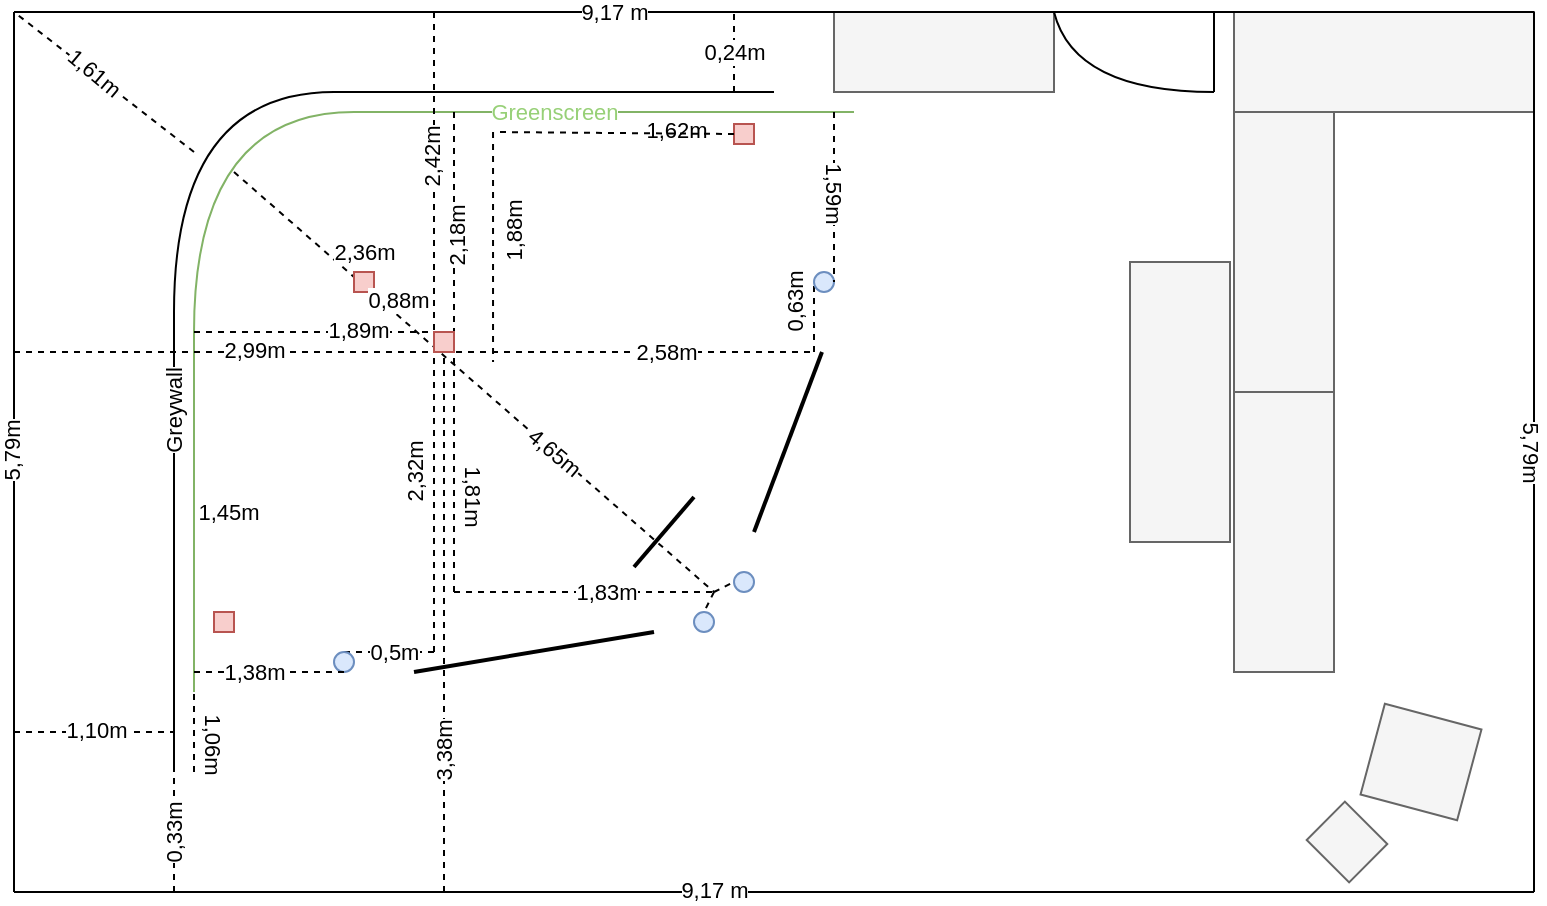 <mxfile version="20.8.13" type="device"><diagram name="Seite-1" id="-thWFV09xNXwZ7yv17yE"><mxGraphModel dx="540" dy="388" grid="1" gridSize="10" guides="1" tooltips="1" connect="1" arrows="1" fold="1" page="1" pageScale="1" pageWidth="827" pageHeight="1169" math="0" shadow="0"><root><mxCell id="0"/><mxCell id="1" parent="0"/><mxCell id="OZpRF37LHtNzmuoHcd_0-3" value="" style="endArrow=none;html=1;rounded=0;" parent="1" edge="1"><mxGeometry width="50" height="50" relative="1" as="geometry"><mxPoint x="40" y="480" as="sourcePoint"/><mxPoint x="40" y="40" as="targetPoint"/></mxGeometry></mxCell><mxCell id="OZpRF37LHtNzmuoHcd_0-6" value="5,79m" style="edgeLabel;html=1;align=center;verticalAlign=middle;resizable=0;points=[];rotation=-90;" parent="OZpRF37LHtNzmuoHcd_0-3" vertex="1" connectable="0"><mxGeometry x="0.338" y="1" relative="1" as="geometry"><mxPoint y="74" as="offset"/></mxGeometry></mxCell><mxCell id="OZpRF37LHtNzmuoHcd_0-4" value="" style="endArrow=none;html=1;rounded=0;" parent="1" edge="1"><mxGeometry width="50" height="50" relative="1" as="geometry"><mxPoint x="40" y="480" as="sourcePoint"/><mxPoint x="800" y="480" as="targetPoint"/></mxGeometry></mxCell><mxCell id="OZpRF37LHtNzmuoHcd_0-5" value="9,17 m" style="edgeLabel;html=1;align=center;verticalAlign=middle;resizable=0;points=[];" parent="OZpRF37LHtNzmuoHcd_0-4" vertex="1" connectable="0"><mxGeometry x="0.039" y="1" relative="1" as="geometry"><mxPoint x="-45" as="offset"/></mxGeometry></mxCell><mxCell id="OZpRF37LHtNzmuoHcd_0-9" value="" style="endArrow=none;html=1;rounded=0;" parent="1" edge="1"><mxGeometry width="50" height="50" relative="1" as="geometry"><mxPoint x="120" y="420" as="sourcePoint"/><mxPoint x="120" y="190" as="targetPoint"/></mxGeometry></mxCell><mxCell id="OZpRF37LHtNzmuoHcd_0-10" value="" style="endArrow=none;html=1;rounded=0;" parent="1" edge="1"><mxGeometry width="50" height="50" relative="1" as="geometry"><mxPoint x="420" y="80" as="sourcePoint"/><mxPoint x="200" y="80" as="targetPoint"/></mxGeometry></mxCell><mxCell id="OZpRF37LHtNzmuoHcd_0-14" value="" style="endArrow=none;html=1;shadow=0;curved=1;" parent="1" edge="1"><mxGeometry width="50" height="50" relative="1" as="geometry"><mxPoint x="120" y="190" as="sourcePoint"/><mxPoint x="200" y="80" as="targetPoint"/><Array as="points"><mxPoint x="120" y="80"/></Array></mxGeometry></mxCell><mxCell id="OZpRF37LHtNzmuoHcd_0-25" value="Greywall" style="edgeLabel;html=1;align=center;verticalAlign=middle;resizable=0;points=[];rotation=-90;" parent="OZpRF37LHtNzmuoHcd_0-14" vertex="1" connectable="0"><mxGeometry x="-0.649" y="-3" relative="1" as="geometry"><mxPoint x="-3" y="83" as="offset"/></mxGeometry></mxCell><mxCell id="OZpRF37LHtNzmuoHcd_0-19" value="" style="endArrow=none;dashed=1;html=1;rounded=0;shadow=0;strokeWidth=1;" parent="1" edge="1"><mxGeometry width="50" height="50" relative="1" as="geometry"><mxPoint x="130" y="110" as="sourcePoint"/><mxPoint x="40" y="40" as="targetPoint"/></mxGeometry></mxCell><mxCell id="OZpRF37LHtNzmuoHcd_0-20" value="1,61m" style="edgeLabel;html=1;align=center;verticalAlign=middle;resizable=0;points=[];rotation=40;" parent="OZpRF37LHtNzmuoHcd_0-19" vertex="1" connectable="0"><mxGeometry x="-0.362" y="-1" relative="1" as="geometry"><mxPoint x="-22" y="-17" as="offset"/></mxGeometry></mxCell><mxCell id="OZpRF37LHtNzmuoHcd_0-21" value="0,24m" style="endArrow=none;dashed=1;html=1;rounded=0;shadow=0;strokeWidth=1;" parent="1" edge="1"><mxGeometry width="50" height="50" relative="1" as="geometry"><mxPoint x="400" y="80" as="sourcePoint"/><mxPoint x="400" y="40" as="targetPoint"/><Array as="points"/><mxPoint as="offset"/></mxGeometry></mxCell><mxCell id="OZpRF37LHtNzmuoHcd_0-22" value="" style="endArrow=none;dashed=1;html=1;rounded=0;shadow=0;strokeWidth=1;" parent="1" edge="1"><mxGeometry width="50" height="50" relative="1" as="geometry"><mxPoint x="40" y="400" as="sourcePoint"/><mxPoint x="120" y="400" as="targetPoint"/></mxGeometry></mxCell><mxCell id="OZpRF37LHtNzmuoHcd_0-23" value="1,10m" style="edgeLabel;html=1;align=center;verticalAlign=middle;resizable=0;points=[];" parent="OZpRF37LHtNzmuoHcd_0-22" vertex="1" connectable="0"><mxGeometry x="0.514" y="1" relative="1" as="geometry"><mxPoint x="-20" as="offset"/></mxGeometry></mxCell><mxCell id="OZpRF37LHtNzmuoHcd_0-26" value="" style="endArrow=none;html=1;rounded=0;fillColor=#d5e8d4;strokeColor=#82b366;" parent="1" edge="1"><mxGeometry width="50" height="50" relative="1" as="geometry"><mxPoint x="130" y="380" as="sourcePoint"/><mxPoint x="130" y="200" as="targetPoint"/></mxGeometry></mxCell><mxCell id="OZpRF37LHtNzmuoHcd_0-27" value="" style="endArrow=none;html=1;rounded=0;fillColor=#d5e8d4;strokeColor=#82b366;" parent="1" edge="1"><mxGeometry width="50" height="50" relative="1" as="geometry"><mxPoint x="460" y="90" as="sourcePoint"/><mxPoint x="210" y="90" as="targetPoint"/></mxGeometry></mxCell><mxCell id="OZpRF37LHtNzmuoHcd_0-28" value="" style="endArrow=none;html=1;shadow=0;curved=1;fillColor=#d5e8d4;strokeColor=#82b366;" parent="1" edge="1"><mxGeometry width="50" height="50" relative="1" as="geometry"><mxPoint x="130" y="200" as="sourcePoint"/><mxPoint x="210" y="90" as="targetPoint"/><Array as="points"><mxPoint x="130" y="90"/></Array></mxGeometry></mxCell><mxCell id="OZpRF37LHtNzmuoHcd_0-29" value="Greenscreen" style="edgeLabel;html=1;align=center;verticalAlign=middle;resizable=0;points=[];rotation=0;fontColor=#97D077;" parent="OZpRF37LHtNzmuoHcd_0-28" vertex="1" connectable="0"><mxGeometry x="-0.649" y="-3" relative="1" as="geometry"><mxPoint x="177" y="-77" as="offset"/></mxGeometry></mxCell><mxCell id="OZpRF37LHtNzmuoHcd_0-30" value="" style="endArrow=none;dashed=1;html=1;rounded=0;shadow=0;strokeWidth=1;fontColor=#000000;entryX=0;entryY=0.5;entryDx=0;entryDy=0;" parent="1" edge="1"><mxGeometry width="50" height="50" relative="1" as="geometry"><mxPoint x="250" y="40" as="sourcePoint"/><mxPoint x="250" y="205" as="targetPoint"/></mxGeometry></mxCell><mxCell id="OZpRF37LHtNzmuoHcd_0-31" value="2,42m" style="edgeLabel;html=1;align=center;verticalAlign=middle;resizable=0;points=[];fontColor=#000000;rotation=-90;" parent="OZpRF37LHtNzmuoHcd_0-30" vertex="1" connectable="0"><mxGeometry x="0.059" y="1" relative="1" as="geometry"><mxPoint x="-2" y="-15" as="offset"/></mxGeometry></mxCell><mxCell id="OZpRF37LHtNzmuoHcd_0-32" value="" style="endArrow=none;dashed=1;html=1;rounded=0;shadow=0;strokeWidth=1;fontColor=#000000;entryX=1;entryY=0.5;entryDx=0;entryDy=0;" parent="1" edge="1"><mxGeometry width="50" height="50" relative="1" as="geometry"><mxPoint x="260" y="90" as="sourcePoint"/><mxPoint x="260" y="205" as="targetPoint"/></mxGeometry></mxCell><mxCell id="OZpRF37LHtNzmuoHcd_0-33" value="2,18m" style="edgeLabel;html=1;align=center;verticalAlign=middle;resizable=0;points=[];fontColor=#000000;rotation=-90;fontSize=11;" parent="OZpRF37LHtNzmuoHcd_0-32" vertex="1" connectable="0"><mxGeometry x="0.059" y="1" relative="1" as="geometry"><mxPoint y="1" as="offset"/></mxGeometry></mxCell><mxCell id="OZpRF37LHtNzmuoHcd_0-34" value="" style="endArrow=none;dashed=1;html=1;rounded=0;shadow=0;strokeWidth=1;fontSize=11;fontColor=#000000;entryX=0.5;entryY=0;entryDx=0;entryDy=0;" parent="1" edge="1"><mxGeometry width="50" height="50" relative="1" as="geometry"><mxPoint x="130" y="200" as="sourcePoint"/><mxPoint x="255" y="200" as="targetPoint"/></mxGeometry></mxCell><mxCell id="OZpRF37LHtNzmuoHcd_0-35" value="1,89m" style="edgeLabel;html=1;align=center;verticalAlign=middle;resizable=0;points=[];fontSize=11;fontColor=#000000;" parent="OZpRF37LHtNzmuoHcd_0-34" vertex="1" connectable="0"><mxGeometry x="-0.224" y="-1" relative="1" as="geometry"><mxPoint x="33" y="-2" as="offset"/></mxGeometry></mxCell><mxCell id="OZpRF37LHtNzmuoHcd_0-36" value="" style="endArrow=none;dashed=1;html=1;rounded=0;shadow=0;strokeWidth=1;fontSize=11;fontColor=#000000;entryX=0.5;entryY=1;entryDx=0;entryDy=0;" parent="1" edge="1"><mxGeometry width="50" height="50" relative="1" as="geometry"><mxPoint x="40" y="210" as="sourcePoint"/><mxPoint x="255" y="210" as="targetPoint"/></mxGeometry></mxCell><mxCell id="OZpRF37LHtNzmuoHcd_0-37" value="2,99m" style="edgeLabel;html=1;align=center;verticalAlign=middle;resizable=0;points=[];fontSize=11;fontColor=#000000;" parent="OZpRF37LHtNzmuoHcd_0-36" vertex="1" connectable="0"><mxGeometry x="0.11" y="1" relative="1" as="geometry"><mxPoint as="offset"/></mxGeometry></mxCell><mxCell id="OZpRF37LHtNzmuoHcd_0-38" value="" style="endArrow=none;dashed=1;html=1;rounded=0;shadow=0;strokeWidth=1;fontSize=11;fontColor=#000000;exitX=0.5;exitY=1;exitDx=0;exitDy=0;" parent="1" edge="1"><mxGeometry width="50" height="50" relative="1" as="geometry"><mxPoint x="255" y="210" as="sourcePoint"/><mxPoint x="440" y="210" as="targetPoint"/></mxGeometry></mxCell><mxCell id="OZpRF37LHtNzmuoHcd_0-45" value="2,58m" style="edgeLabel;html=1;align=center;verticalAlign=middle;resizable=0;points=[];fontSize=11;fontColor=#000000;" parent="OZpRF37LHtNzmuoHcd_0-38" vertex="1" connectable="0"><mxGeometry x="0.197" relative="1" as="geometry"><mxPoint as="offset"/></mxGeometry></mxCell><mxCell id="OZpRF37LHtNzmuoHcd_0-39" value="" style="endArrow=none;dashed=1;html=1;rounded=0;shadow=0;strokeWidth=1;fontSize=11;fontColor=#000000;" parent="1" edge="1"><mxGeometry width="50" height="50" relative="1" as="geometry"><mxPoint x="260" y="330" as="sourcePoint"/><mxPoint x="390" y="330" as="targetPoint"/></mxGeometry></mxCell><mxCell id="OZpRF37LHtNzmuoHcd_0-52" value="1,83m" style="edgeLabel;html=1;align=center;verticalAlign=middle;resizable=0;points=[];fontSize=11;fontColor=#000000;" parent="OZpRF37LHtNzmuoHcd_0-39" vertex="1" connectable="0"><mxGeometry x="0.399" y="-1" relative="1" as="geometry"><mxPoint x="-15" y="-1" as="offset"/></mxGeometry></mxCell><mxCell id="OZpRF37LHtNzmuoHcd_0-40" value="" style="endArrow=none;dashed=1;html=1;rounded=0;shadow=0;strokeWidth=1;fontSize=11;fontColor=#000000;exitX=0;exitY=0.5;exitDx=0;exitDy=0;" parent="1" source="OZpRF37LHtNzmuoHcd_0-47" edge="1"><mxGeometry width="50" height="50" relative="1" as="geometry"><mxPoint x="210" y="364.87" as="sourcePoint"/><mxPoint x="250" y="360" as="targetPoint"/></mxGeometry></mxCell><mxCell id="OZpRF37LHtNzmuoHcd_0-64" value="0,5m" style="edgeLabel;html=1;align=center;verticalAlign=middle;resizable=0;points=[];fontSize=11;fontColor=#000000;" parent="OZpRF37LHtNzmuoHcd_0-40" vertex="1" connectable="0"><mxGeometry x="-0.191" y="1" relative="1" as="geometry"><mxPoint x="7" y="1" as="offset"/></mxGeometry></mxCell><mxCell id="OZpRF37LHtNzmuoHcd_0-41" value="" style="endArrow=none;dashed=1;html=1;rounded=0;shadow=0;strokeWidth=1;fontSize=11;fontColor=#000000;entryX=0;entryY=0.5;entryDx=0;entryDy=0;" parent="1" edge="1"><mxGeometry width="50" height="50" relative="1" as="geometry"><mxPoint x="250" y="360" as="sourcePoint"/><mxPoint x="250" y="205" as="targetPoint"/></mxGeometry></mxCell><mxCell id="OZpRF37LHtNzmuoHcd_0-48" value="&lt;font style=&quot;font-size: 11px;&quot;&gt;2,32m&lt;br&gt;&lt;/font&gt;" style="edgeLabel;html=1;align=center;verticalAlign=middle;resizable=0;points=[];fontSize=4;fontColor=#000000;rotation=-90;" parent="OZpRF37LHtNzmuoHcd_0-41" vertex="1" connectable="0"><mxGeometry x="0.223" relative="1" as="geometry"><mxPoint x="-10" y="5" as="offset"/></mxGeometry></mxCell><mxCell id="OZpRF37LHtNzmuoHcd_0-42" value="" style="endArrow=none;dashed=1;html=1;rounded=0;shadow=0;strokeWidth=1;fontSize=11;fontColor=#000000;entryX=0;entryY=0.5;entryDx=0;entryDy=0;" parent="1" target="OZpRF37LHtNzmuoHcd_0-44" edge="1"><mxGeometry width="50" height="50" relative="1" as="geometry"><mxPoint x="440" y="210" as="sourcePoint"/><mxPoint x="360" y="190" as="targetPoint"/></mxGeometry></mxCell><mxCell id="OZpRF37LHtNzmuoHcd_0-46" value="0,63m" style="edgeLabel;html=1;align=center;verticalAlign=middle;resizable=0;points=[];fontSize=11;fontColor=#000000;rotation=-90;" parent="OZpRF37LHtNzmuoHcd_0-42" vertex="1" connectable="0"><mxGeometry x="-0.187" y="-1" relative="1" as="geometry"><mxPoint x="-11" y="-11" as="offset"/></mxGeometry></mxCell><mxCell id="OZpRF37LHtNzmuoHcd_0-44" value="" style="ellipse;whiteSpace=wrap;html=1;aspect=fixed;fontSize=11;fillColor=#dae8fc;strokeColor=#6c8ebf;" parent="1" vertex="1"><mxGeometry x="440" y="170" width="10" height="10" as="geometry"/></mxCell><mxCell id="OZpRF37LHtNzmuoHcd_0-47" value="" style="ellipse;whiteSpace=wrap;html=1;aspect=fixed;fontSize=11;fillColor=#dae8fc;strokeColor=#6c8ebf;direction=south;" parent="1" vertex="1"><mxGeometry x="200" y="360" width="10" height="10" as="geometry"/></mxCell><mxCell id="OZpRF37LHtNzmuoHcd_0-53" value="" style="ellipse;whiteSpace=wrap;html=1;aspect=fixed;fontSize=11;fillColor=#dae8fc;strokeColor=#6c8ebf;" parent="1" vertex="1"><mxGeometry x="400" y="320" width="10" height="10" as="geometry"/></mxCell><mxCell id="OZpRF37LHtNzmuoHcd_0-54" value="" style="ellipse;whiteSpace=wrap;html=1;aspect=fixed;fontSize=11;fillColor=#dae8fc;strokeColor=#6c8ebf;" parent="1" vertex="1"><mxGeometry x="380" y="340" width="10" height="10" as="geometry"/></mxCell><mxCell id="OZpRF37LHtNzmuoHcd_0-57" value="" style="endArrow=none;dashed=1;html=1;rounded=0;shadow=0;strokeWidth=1;fontSize=11;fontColor=#000000;entryX=0.5;entryY=0;entryDx=0;entryDy=0;" parent="1" target="OZpRF37LHtNzmuoHcd_0-54" edge="1"><mxGeometry width="50" height="50" relative="1" as="geometry"><mxPoint x="390" y="330" as="sourcePoint"/><mxPoint x="320" y="280" as="targetPoint"/></mxGeometry></mxCell><mxCell id="OZpRF37LHtNzmuoHcd_0-58" value="" style="endArrow=none;dashed=1;html=1;rounded=0;shadow=0;strokeWidth=1;fontSize=11;fontColor=#000000;entryX=0;entryY=0.5;entryDx=0;entryDy=0;" parent="1" target="OZpRF37LHtNzmuoHcd_0-53" edge="1"><mxGeometry width="50" height="50" relative="1" as="geometry"><mxPoint x="390" y="330" as="sourcePoint"/><mxPoint x="400.0" y="355" as="targetPoint"/></mxGeometry></mxCell><mxCell id="OZpRF37LHtNzmuoHcd_0-60" value="" style="endArrow=none;dashed=1;html=1;rounded=0;shadow=0;strokeWidth=1;fontSize=11;fontColor=#000000;" parent="1" edge="1"><mxGeometry width="50" height="50" relative="1" as="geometry"><mxPoint x="150" y="120" as="sourcePoint"/><mxPoint x="390" y="330" as="targetPoint"/></mxGeometry></mxCell><mxCell id="OZpRF37LHtNzmuoHcd_0-61" value="4,65m" style="edgeLabel;html=1;align=center;verticalAlign=middle;resizable=0;points=[];fontSize=11;fontColor=#000000;rotation=40;" parent="OZpRF37LHtNzmuoHcd_0-60" vertex="1" connectable="0"><mxGeometry x="0.152" relative="1" as="geometry"><mxPoint x="22" y="19" as="offset"/></mxGeometry></mxCell><mxCell id="OZpRF37LHtNzmuoHcd_0-43" value="" style="whiteSpace=wrap;html=1;aspect=fixed;fontSize=11;fillColor=#f8cecc;strokeColor=#b85450;" parent="1" vertex="1"><mxGeometry x="250" y="200" width="10" height="10" as="geometry"/></mxCell><mxCell id="OZpRF37LHtNzmuoHcd_0-62" value="" style="endArrow=none;dashed=1;html=1;rounded=0;shadow=0;strokeWidth=1;fontSize=11;fontColor=#000000;entryX=1;entryY=0.5;entryDx=0;entryDy=0;" parent="1" target="OZpRF37LHtNzmuoHcd_0-44" edge="1"><mxGeometry width="50" height="50" relative="1" as="geometry"><mxPoint x="450" y="90" as="sourcePoint"/><mxPoint x="270" y="170" as="targetPoint"/></mxGeometry></mxCell><mxCell id="OZpRF37LHtNzmuoHcd_0-63" value="1,59m" style="edgeLabel;html=1;align=center;verticalAlign=middle;resizable=0;points=[];fontSize=11;fontColor=#000000;rotation=90;" parent="OZpRF37LHtNzmuoHcd_0-62" vertex="1" connectable="0"><mxGeometry x="-0.226" y="1" relative="1" as="geometry"><mxPoint x="-1" y="7" as="offset"/></mxGeometry></mxCell><mxCell id="OZpRF37LHtNzmuoHcd_0-65" value="" style="endArrow=none;dashed=1;html=1;rounded=0;shadow=0;strokeWidth=1;fontSize=11;fontColor=#000000;exitX=1;exitY=0.5;exitDx=0;exitDy=0;" parent="1" source="OZpRF37LHtNzmuoHcd_0-47" edge="1"><mxGeometry width="50" height="50" relative="1" as="geometry"><mxPoint x="220" y="320" as="sourcePoint"/><mxPoint x="130" y="370" as="targetPoint"/></mxGeometry></mxCell><mxCell id="OZpRF37LHtNzmuoHcd_0-66" value="1,38m" style="edgeLabel;html=1;align=center;verticalAlign=middle;resizable=0;points=[];fontSize=11;fontColor=#000000;" parent="OZpRF37LHtNzmuoHcd_0-65" vertex="1" connectable="0"><mxGeometry x="0.211" relative="1" as="geometry"><mxPoint as="offset"/></mxGeometry></mxCell><mxCell id="OZpRF37LHtNzmuoHcd_0-67" value="" style="endArrow=none;dashed=1;html=1;rounded=0;shadow=0;strokeWidth=1;fontSize=11;fontColor=#000000;" parent="1" edge="1"><mxGeometry width="50" height="50" relative="1" as="geometry"><mxPoint x="120" y="480" as="sourcePoint"/><mxPoint x="120" y="420" as="targetPoint"/></mxGeometry></mxCell><mxCell id="OZpRF37LHtNzmuoHcd_0-70" value="0,33m" style="edgeLabel;html=1;align=center;verticalAlign=middle;resizable=0;points=[];fontSize=11;fontColor=#000000;rotation=-90;" parent="OZpRF37LHtNzmuoHcd_0-67" vertex="1" connectable="0"><mxGeometry x="-0.279" relative="1" as="geometry"><mxPoint y="-8" as="offset"/></mxGeometry></mxCell><mxCell id="OZpRF37LHtNzmuoHcd_0-68" value="" style="endArrow=none;dashed=1;html=1;rounded=0;shadow=0;strokeWidth=1;fontSize=11;fontColor=#000000;entryX=0.5;entryY=1;entryDx=0;entryDy=0;" parent="1" target="OZpRF37LHtNzmuoHcd_0-43" edge="1"><mxGeometry width="50" height="50" relative="1" as="geometry"><mxPoint x="255" y="480" as="sourcePoint"/><mxPoint x="270" y="330" as="targetPoint"/></mxGeometry></mxCell><mxCell id="OZpRF37LHtNzmuoHcd_0-69" value="3,38m" style="edgeLabel;html=1;align=center;verticalAlign=middle;resizable=0;points=[];fontSize=11;fontColor=#000000;rotation=-90;" parent="OZpRF37LHtNzmuoHcd_0-68" vertex="1" connectable="0"><mxGeometry x="-0.671" y="-1" relative="1" as="geometry"><mxPoint x="-1" y="-26" as="offset"/></mxGeometry></mxCell><mxCell id="OZpRF37LHtNzmuoHcd_0-71" value="" style="endArrow=none;dashed=1;html=1;rounded=0;shadow=0;strokeWidth=1;fontSize=11;fontColor=#000000;" parent="1" edge="1"><mxGeometry width="50" height="50" relative="1" as="geometry"><mxPoint x="130" y="420" as="sourcePoint"/><mxPoint x="130" y="380" as="targetPoint"/></mxGeometry></mxCell><mxCell id="OZpRF37LHtNzmuoHcd_0-72" value="1,06m" style="edgeLabel;html=1;align=center;verticalAlign=middle;resizable=0;points=[];fontSize=11;fontColor=#000000;rotation=90;" parent="OZpRF37LHtNzmuoHcd_0-71" vertex="1" connectable="0"><mxGeometry x="-0.267" y="-1" relative="1" as="geometry"><mxPoint x="9" as="offset"/></mxGeometry></mxCell><mxCell id="OZpRF37LHtNzmuoHcd_0-73" value="" style="rounded=0;whiteSpace=wrap;html=1;fontSize=11;fontColor=#333333;fillColor=#f5f5f5;strokeColor=#666666;" parent="1" vertex="1"><mxGeometry x="450" y="40" width="110" height="40" as="geometry"/></mxCell><mxCell id="OZpRF37LHtNzmuoHcd_0-74" value="" style="rounded=0;whiteSpace=wrap;html=1;fontSize=11;fontColor=#333333;fillColor=#f5f5f5;strokeColor=#666666;" parent="1" vertex="1"><mxGeometry x="650" y="40" width="150" height="50" as="geometry"/></mxCell><mxCell id="OZpRF37LHtNzmuoHcd_0-77" value="" style="rounded=0;whiteSpace=wrap;html=1;fontSize=11;fontColor=#333333;rotation=90;fillColor=#f5f5f5;strokeColor=#666666;" parent="1" vertex="1"><mxGeometry x="605" y="135" width="140" height="50" as="geometry"/></mxCell><mxCell id="OZpRF37LHtNzmuoHcd_0-78" value="" style="rounded=0;whiteSpace=wrap;html=1;fontSize=11;fontColor=#333333;rotation=90;fillColor=#f5f5f5;strokeColor=#666666;" parent="1" vertex="1"><mxGeometry x="605" y="275" width="140" height="50" as="geometry"/></mxCell><mxCell id="OZpRF37LHtNzmuoHcd_0-7" value="" style="endArrow=none;html=1;rounded=0;" parent="1" edge="1"><mxGeometry width="50" height="50" relative="1" as="geometry"><mxPoint x="800" y="480.0" as="sourcePoint"/><mxPoint x="800" y="40" as="targetPoint"/></mxGeometry></mxCell><mxCell id="OZpRF37LHtNzmuoHcd_0-8" value="5,79m" style="edgeLabel;html=1;align=center;verticalAlign=middle;resizable=0;points=[];rotation=90;" parent="OZpRF37LHtNzmuoHcd_0-7" vertex="1" connectable="0"><mxGeometry x="0.338" y="1" relative="1" as="geometry"><mxPoint y="74" as="offset"/></mxGeometry></mxCell><mxCell id="OZpRF37LHtNzmuoHcd_0-1" value="" style="endArrow=none;html=1;rounded=0;" parent="1" edge="1"><mxGeometry width="50" height="50" relative="1" as="geometry"><mxPoint x="40" y="40" as="sourcePoint"/><mxPoint x="800" y="40" as="targetPoint"/></mxGeometry></mxCell><mxCell id="OZpRF37LHtNzmuoHcd_0-2" value="9,17 m" style="edgeLabel;html=1;align=center;verticalAlign=middle;resizable=0;points=[];" parent="OZpRF37LHtNzmuoHcd_0-1" vertex="1" connectable="0"><mxGeometry x="0.039" y="1" relative="1" as="geometry"><mxPoint x="-95" y="1" as="offset"/></mxGeometry></mxCell><mxCell id="OZpRF37LHtNzmuoHcd_0-79" value="" style="rounded=0;whiteSpace=wrap;html=1;fontSize=11;fontColor=#333333;rotation=105;fillColor=#f5f5f5;strokeColor=#666666;" parent="1" vertex="1"><mxGeometry x="720" y="390" width="47" height="50" as="geometry"/></mxCell><mxCell id="OZpRF37LHtNzmuoHcd_0-80" value="" style="rounded=0;whiteSpace=wrap;html=1;fontSize=11;fontColor=#333333;rotation=135;fillColor=#f5f5f5;strokeColor=#666666;" parent="1" vertex="1"><mxGeometry x="693" y="440" width="27" height="30" as="geometry"/></mxCell><mxCell id="OZpRF37LHtNzmuoHcd_0-82" value="" style="rounded=0;whiteSpace=wrap;html=1;fontSize=11;fontColor=#333333;rotation=90;fillColor=#f5f5f5;strokeColor=#666666;" parent="1" vertex="1"><mxGeometry x="553" y="210" width="140" height="50" as="geometry"/></mxCell><mxCell id="OZpRF37LHtNzmuoHcd_0-83" value="" style="endArrow=none;html=1;shadow=0;curved=1;" parent="1" edge="1"><mxGeometry width="50" height="50" relative="1" as="geometry"><mxPoint x="640" y="80" as="sourcePoint"/><mxPoint x="560" y="40" as="targetPoint"/><Array as="points"><mxPoint x="570" y="80"/></Array></mxGeometry></mxCell><mxCell id="OZpRF37LHtNzmuoHcd_0-85" value="" style="endArrow=none;html=1;rounded=0;shadow=0;strokeWidth=1;fontSize=11;fontColor=#000000;" parent="1" edge="1"><mxGeometry width="50" height="50" relative="1" as="geometry"><mxPoint x="640" y="80" as="sourcePoint"/><mxPoint x="640" y="40" as="targetPoint"/></mxGeometry></mxCell><mxCell id="OZpRF37LHtNzmuoHcd_0-86" value="" style="endArrow=none;html=1;rounded=0;shadow=0;strokeWidth=2;fontSize=11;fontColor=#000000;" parent="1" edge="1"><mxGeometry width="50" height="50" relative="1" as="geometry"><mxPoint x="240" y="370" as="sourcePoint"/><mxPoint x="360" y="350" as="targetPoint"/></mxGeometry></mxCell><mxCell id="OZpRF37LHtNzmuoHcd_0-87" value="" style="endArrow=none;html=1;rounded=0;shadow=0;strokeWidth=2;fontSize=11;fontColor=#000000;strokeColor=default;endSize=6;jumpStyle=none;" parent="1" edge="1"><mxGeometry width="50" height="50" relative="1" as="geometry"><mxPoint x="410" y="300" as="sourcePoint"/><mxPoint x="444" y="210" as="targetPoint"/></mxGeometry></mxCell><mxCell id="OZpRF37LHtNzmuoHcd_0-88" value="" style="endArrow=none;html=1;rounded=0;shadow=0;strokeWidth=2;fontSize=11;fontColor=#000000;strokeColor=default;endSize=6;jumpStyle=none;" parent="1" edge="1"><mxGeometry width="50" height="50" relative="1" as="geometry"><mxPoint x="350" y="317.5" as="sourcePoint"/><mxPoint x="380" y="282.5" as="targetPoint"/></mxGeometry></mxCell><mxCell id="OZpRF37LHtNzmuoHcd_0-89" value="" style="endArrow=none;dashed=1;html=1;rounded=0;shadow=0;strokeColor=default;strokeWidth=1;fontSize=11;fontColor=#000000;endSize=6;jumpStyle=none;entryX=1;entryY=1;entryDx=0;entryDy=0;" parent="1" target="OZpRF37LHtNzmuoHcd_0-43" edge="1"><mxGeometry width="50" height="50" relative="1" as="geometry"><mxPoint x="260" y="330" as="sourcePoint"/><mxPoint x="340" y="310" as="targetPoint"/></mxGeometry></mxCell><mxCell id="OZpRF37LHtNzmuoHcd_0-90" value="1,81m" style="edgeLabel;html=1;align=center;verticalAlign=middle;resizable=0;points=[];fontSize=11;fontColor=#000000;rotation=90;" parent="OZpRF37LHtNzmuoHcd_0-89" vertex="1" connectable="0"><mxGeometry x="-0.191" relative="1" as="geometry"><mxPoint x="10" as="offset"/></mxGeometry></mxCell><mxCell id="gYbbO7peBusEdSYxka0v-1" value="" style="whiteSpace=wrap;html=1;aspect=fixed;fontSize=11;fillColor=#f8cecc;strokeColor=#b85450;" vertex="1" parent="1"><mxGeometry x="210" y="170" width="10" height="10" as="geometry"/></mxCell><mxCell id="gYbbO7peBusEdSYxka0v-2" value="2,36m" style="edgeLabel;html=1;align=center;verticalAlign=middle;resizable=0;points=[];fontSize=11;fontColor=#000000;" vertex="1" connectable="0" parent="1"><mxGeometry x="215.001" y="160.0" as="geometry"/></mxCell><mxCell id="gYbbO7peBusEdSYxka0v-3" value="0,88m" style="edgeLabel;html=1;align=center;verticalAlign=middle;resizable=0;points=[];fontSize=11;fontColor=#000000;" vertex="1" connectable="0" parent="1"><mxGeometry x="230.001" y="175.0" as="geometry"><mxPoint x="2" y="9" as="offset"/></mxGeometry></mxCell><mxCell id="gYbbO7peBusEdSYxka0v-4" value="1,45m" style="edgeLabel;html=1;align=center;verticalAlign=middle;resizable=0;points=[];fontSize=11;fontColor=#000000;" vertex="1" connectable="0" parent="1"><mxGeometry x="190.001" y="220.0" as="geometry"><mxPoint x="-43" y="70" as="offset"/></mxGeometry></mxCell><mxCell id="gYbbO7peBusEdSYxka0v-9" value="" style="whiteSpace=wrap;html=1;aspect=fixed;fontSize=11;fillColor=#f8cecc;strokeColor=#b85450;" vertex="1" parent="1"><mxGeometry x="140" y="340" width="10" height="10" as="geometry"/></mxCell><mxCell id="gYbbO7peBusEdSYxka0v-10" value="" style="whiteSpace=wrap;html=1;aspect=fixed;fontSize=11;fillColor=#f8cecc;strokeColor=#b85450;" vertex="1" parent="1"><mxGeometry x="400" y="96" width="10" height="10" as="geometry"/></mxCell><mxCell id="gYbbO7peBusEdSYxka0v-12" value="1,62m" style="edgeLabel;html=1;align=center;verticalAlign=middle;resizable=0;points=[];fontSize=11;fontColor=#000000;" vertex="1" connectable="0" parent="1"><mxGeometry x="210.001" y="160.0" as="geometry"><mxPoint x="161" y="-61" as="offset"/></mxGeometry></mxCell><mxCell id="gYbbO7peBusEdSYxka0v-14" value="" style="endArrow=none;dashed=1;html=1;rounded=0;shadow=0;strokeWidth=1;fontColor=#000000;entryX=1;entryY=0.5;entryDx=0;entryDy=0;" edge="1" parent="1"><mxGeometry width="50" height="50" relative="1" as="geometry"><mxPoint x="279.52" y="100" as="sourcePoint"/><mxPoint x="279.52" y="215" as="targetPoint"/></mxGeometry></mxCell><mxCell id="gYbbO7peBusEdSYxka0v-15" value="1,88m" style="edgeLabel;html=1;align=center;verticalAlign=middle;resizable=0;points=[];fontColor=#000000;rotation=-90;fontSize=11;" vertex="1" connectable="0" parent="gYbbO7peBusEdSYxka0v-14"><mxGeometry x="0.059" y="1" relative="1" as="geometry"><mxPoint x="9" y="-11" as="offset"/></mxGeometry></mxCell><mxCell id="gYbbO7peBusEdSYxka0v-16" value="" style="endArrow=none;dashed=1;html=1;rounded=0;shadow=0;strokeWidth=1;fontColor=#000000;exitX=0;exitY=0.5;exitDx=0;exitDy=0;" edge="1" parent="1" source="gYbbO7peBusEdSYxka0v-10"><mxGeometry width="50" height="50" relative="1" as="geometry"><mxPoint x="289.52" y="110" as="sourcePoint"/><mxPoint x="280" y="100" as="targetPoint"/></mxGeometry></mxCell></root></mxGraphModel></diagram></mxfile>
